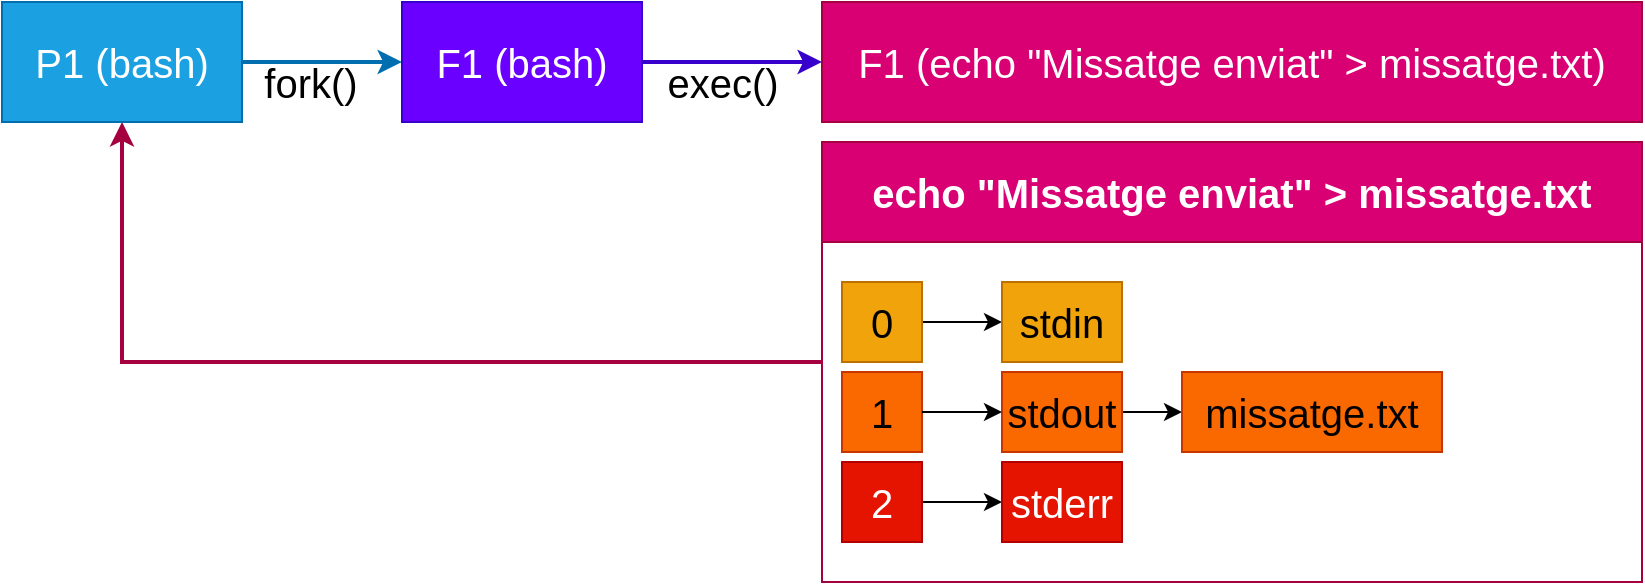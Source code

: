 <mxfile version="22.0.0" type="device" pages="4">
  <diagram name="creació-proc" id="k0R_yvHEF74L6zG_ceG2">
    <mxGraphModel dx="1023" dy="686" grid="1" gridSize="10" guides="1" tooltips="1" connect="1" arrows="1" fold="1" page="1" pageScale="1" pageWidth="827" pageHeight="1169" math="0" shadow="0">
      <root>
        <mxCell id="0" />
        <mxCell id="1" parent="0" />
        <mxCell id="oJE27kPwLegx4vD5GHp2-23" style="edgeStyle=orthogonalEdgeStyle;rounded=0;orthogonalLoop=1;jettySize=auto;html=1;entryX=0.5;entryY=1;entryDx=0;entryDy=0;fontSize=20;fillColor=#d80073;strokeColor=#A50040;strokeWidth=2;" edge="1" parent="1" source="oJE27kPwLegx4vD5GHp2-1" target="oJE27kPwLegx4vD5GHp2-16">
          <mxGeometry relative="1" as="geometry" />
        </mxCell>
        <mxCell id="oJE27kPwLegx4vD5GHp2-1" value="echo &quot;Missatge enviat&quot; &amp;gt; missatge.txt" style="swimlane;whiteSpace=wrap;html=1;fillColor=#d80073;fontColor=#ffffff;strokeColor=#A50040;fontSize=20;startSize=50;" vertex="1" parent="1">
          <mxGeometry x="490" y="110" width="410" height="220" as="geometry" />
        </mxCell>
        <mxCell id="oJE27kPwLegx4vD5GHp2-10" value="" style="edgeStyle=orthogonalEdgeStyle;rounded=0;orthogonalLoop=1;jettySize=auto;html=1;fontSize=20;" edge="1" parent="oJE27kPwLegx4vD5GHp2-1" source="oJE27kPwLegx4vD5GHp2-2" target="oJE27kPwLegx4vD5GHp2-9">
          <mxGeometry relative="1" as="geometry" />
        </mxCell>
        <mxCell id="oJE27kPwLegx4vD5GHp2-2" value="0" style="rounded=0;whiteSpace=wrap;html=1;fillColor=#f0a30a;fontColor=#000000;strokeColor=#BD7000;fontSize=20;" vertex="1" parent="oJE27kPwLegx4vD5GHp2-1">
          <mxGeometry x="10" y="70" width="40" height="40" as="geometry" />
        </mxCell>
        <mxCell id="oJE27kPwLegx4vD5GHp2-3" value="1" style="rounded=0;whiteSpace=wrap;html=1;fillColor=#fa6800;fontColor=#000000;strokeColor=#C73500;fontSize=20;" vertex="1" parent="oJE27kPwLegx4vD5GHp2-1">
          <mxGeometry x="10" y="115" width="40" height="40" as="geometry" />
        </mxCell>
        <mxCell id="oJE27kPwLegx4vD5GHp2-12" value="" style="edgeStyle=orthogonalEdgeStyle;rounded=0;orthogonalLoop=1;jettySize=auto;html=1;fontSize=20;" edge="1" parent="oJE27kPwLegx4vD5GHp2-1" source="oJE27kPwLegx4vD5GHp2-4" target="oJE27kPwLegx4vD5GHp2-11">
          <mxGeometry relative="1" as="geometry" />
        </mxCell>
        <mxCell id="oJE27kPwLegx4vD5GHp2-4" value="2" style="rounded=0;whiteSpace=wrap;html=1;fillColor=#e51400;fontColor=#ffffff;strokeColor=#B20000;fontSize=20;" vertex="1" parent="oJE27kPwLegx4vD5GHp2-1">
          <mxGeometry x="10" y="160" width="40" height="40" as="geometry" />
        </mxCell>
        <mxCell id="oJE27kPwLegx4vD5GHp2-9" value="stdin" style="rounded=0;whiteSpace=wrap;html=1;fillColor=#f0a30a;fontColor=#000000;strokeColor=#BD7000;fontSize=20;" vertex="1" parent="oJE27kPwLegx4vD5GHp2-1">
          <mxGeometry x="90" y="70" width="60" height="40" as="geometry" />
        </mxCell>
        <mxCell id="oJE27kPwLegx4vD5GHp2-11" value="stderr" style="rounded=0;whiteSpace=wrap;html=1;fillColor=#e51400;fontColor=#ffffff;strokeColor=#B20000;fontSize=20;" vertex="1" parent="oJE27kPwLegx4vD5GHp2-1">
          <mxGeometry x="90" y="160" width="60" height="40" as="geometry" />
        </mxCell>
        <mxCell id="oJE27kPwLegx4vD5GHp2-25" style="edgeStyle=orthogonalEdgeStyle;rounded=0;orthogonalLoop=1;jettySize=auto;html=1;entryX=0;entryY=0.5;entryDx=0;entryDy=0;" edge="1" parent="oJE27kPwLegx4vD5GHp2-1" source="oJE27kPwLegx4vD5GHp2-13" target="oJE27kPwLegx4vD5GHp2-15">
          <mxGeometry relative="1" as="geometry" />
        </mxCell>
        <mxCell id="oJE27kPwLegx4vD5GHp2-13" value="stdout" style="rounded=0;whiteSpace=wrap;html=1;fillColor=#fa6800;fontColor=#000000;strokeColor=#C73500;fontSize=20;" vertex="1" parent="oJE27kPwLegx4vD5GHp2-1">
          <mxGeometry x="90" y="115" width="60" height="40" as="geometry" />
        </mxCell>
        <mxCell id="oJE27kPwLegx4vD5GHp2-14" value="" style="edgeStyle=orthogonalEdgeStyle;rounded=0;orthogonalLoop=1;jettySize=auto;html=1;fontSize=20;" edge="1" parent="oJE27kPwLegx4vD5GHp2-1" source="oJE27kPwLegx4vD5GHp2-3" target="oJE27kPwLegx4vD5GHp2-13">
          <mxGeometry relative="1" as="geometry">
            <mxPoint x="160" y="195" as="sourcePoint" />
            <mxPoint x="280" y="195" as="targetPoint" />
          </mxGeometry>
        </mxCell>
        <mxCell id="oJE27kPwLegx4vD5GHp2-15" value="missatge.txt" style="rounded=0;whiteSpace=wrap;html=1;fillColor=#fa6800;fontColor=#000000;strokeColor=#C73500;fontSize=20;" vertex="1" parent="oJE27kPwLegx4vD5GHp2-1">
          <mxGeometry x="180" y="115" width="130" height="40" as="geometry" />
        </mxCell>
        <mxCell id="oJE27kPwLegx4vD5GHp2-18" value="" style="edgeStyle=orthogonalEdgeStyle;rounded=0;orthogonalLoop=1;jettySize=auto;html=1;fontSize=20;fillColor=#1ba1e2;strokeColor=#006EAF;strokeWidth=2;" edge="1" parent="1" source="oJE27kPwLegx4vD5GHp2-16" target="oJE27kPwLegx4vD5GHp2-17">
          <mxGeometry relative="1" as="geometry" />
        </mxCell>
        <mxCell id="oJE27kPwLegx4vD5GHp2-19" value="fork()" style="edgeLabel;html=1;align=center;verticalAlign=middle;resizable=0;points=[];fontSize=20;labelBackgroundColor=none;" vertex="1" connectable="0" parent="oJE27kPwLegx4vD5GHp2-18">
          <mxGeometry x="0.025" y="-1" relative="1" as="geometry">
            <mxPoint x="-7" y="9" as="offset" />
          </mxGeometry>
        </mxCell>
        <mxCell id="oJE27kPwLegx4vD5GHp2-16" value="P1 (bash)" style="rounded=0;whiteSpace=wrap;html=1;fillColor=#1ba1e2;fontColor=#ffffff;strokeColor=#006EAF;fontSize=20;" vertex="1" parent="1">
          <mxGeometry x="80" y="40" width="120" height="60" as="geometry" />
        </mxCell>
        <mxCell id="oJE27kPwLegx4vD5GHp2-21" value="" style="edgeStyle=orthogonalEdgeStyle;rounded=0;orthogonalLoop=1;jettySize=auto;html=1;fontSize=20;fillColor=#6a00ff;strokeColor=#3700CC;strokeWidth=2;" edge="1" parent="1" source="oJE27kPwLegx4vD5GHp2-17" target="oJE27kPwLegx4vD5GHp2-20">
          <mxGeometry relative="1" as="geometry" />
        </mxCell>
        <mxCell id="oJE27kPwLegx4vD5GHp2-22" value="exec()" style="edgeLabel;html=1;align=center;verticalAlign=middle;resizable=0;points=[];fontSize=20;labelBackgroundColor=none;" vertex="1" connectable="0" parent="oJE27kPwLegx4vD5GHp2-21">
          <mxGeometry x="-0.556" y="-1" relative="1" as="geometry">
            <mxPoint x="20" y="9" as="offset" />
          </mxGeometry>
        </mxCell>
        <mxCell id="oJE27kPwLegx4vD5GHp2-17" value="F1 (bash)" style="rounded=0;whiteSpace=wrap;html=1;fillColor=#6a00ff;fontColor=#ffffff;strokeColor=#3700CC;fontSize=20;" vertex="1" parent="1">
          <mxGeometry x="280" y="40" width="120" height="60" as="geometry" />
        </mxCell>
        <mxCell id="oJE27kPwLegx4vD5GHp2-20" value="F1 (echo &quot;Missatge enviat&quot; &amp;gt; missatge.txt)" style="rounded=0;whiteSpace=wrap;html=1;fillColor=#d80073;fontColor=#ffffff;strokeColor=#A50040;fontSize=20;" vertex="1" parent="1">
          <mxGeometry x="490" y="40" width="410" height="60" as="geometry" />
        </mxCell>
      </root>
    </mxGraphModel>
  </diagram>
  <diagram id="l5gH-K6MxOTy9x9BDcUS" name="Pàgina-3">
    <mxGraphModel dx="1023" dy="686" grid="1" gridSize="10" guides="1" tooltips="1" connect="1" arrows="1" fold="1" page="1" pageScale="1" pageWidth="827" pageHeight="1169" math="0" shadow="0">
      <root>
        <mxCell id="0" />
        <mxCell id="1" parent="0" />
        <mxCell id="UDNQFCiaKqizuYdY2kPn-1" value="" style="rounded=0;whiteSpace=wrap;html=1;" vertex="1" parent="1">
          <mxGeometry x="350" y="350" width="120" height="60" as="geometry" />
        </mxCell>
      </root>
    </mxGraphModel>
  </diagram>
  <diagram id="94JNFfBzxlAEuFtgnuxA" name="com-pipe">
    <mxGraphModel dx="1023" dy="1855" grid="1" gridSize="10" guides="1" tooltips="1" connect="1" arrows="1" fold="1" page="1" pageScale="1" pageWidth="827" pageHeight="1169" math="0" shadow="0">
      <root>
        <mxCell id="0" />
        <mxCell id="1" parent="0" />
        <mxCell id="fWvgmlF0TSG233-o10fX-2" value="grep &quot;e&quot;" style="swimlane;whiteSpace=wrap;html=1;fillColor=#d80073;fontColor=#ffffff;strokeColor=#A50040;fontSize=20;startSize=50;" vertex="1" parent="1">
          <mxGeometry x="480" y="220" width="200" height="220" as="geometry" />
        </mxCell>
        <mxCell id="fWvgmlF0TSG233-o10fX-3" value="" style="edgeStyle=orthogonalEdgeStyle;rounded=0;orthogonalLoop=1;jettySize=auto;html=1;fontSize=20;" edge="1" parent="fWvgmlF0TSG233-o10fX-2" source="fWvgmlF0TSG233-o10fX-4" target="fWvgmlF0TSG233-o10fX-8">
          <mxGeometry relative="1" as="geometry" />
        </mxCell>
        <mxCell id="fWvgmlF0TSG233-o10fX-4" value="0" style="rounded=0;whiteSpace=wrap;html=1;fillColor=#f0a30a;fontColor=#000000;strokeColor=#BD7000;fontSize=20;" vertex="1" parent="fWvgmlF0TSG233-o10fX-2">
          <mxGeometry x="10" y="70" width="40" height="40" as="geometry" />
        </mxCell>
        <mxCell id="fWvgmlF0TSG233-o10fX-5" value="1" style="rounded=0;whiteSpace=wrap;html=1;fillColor=#fa6800;fontColor=#000000;strokeColor=#C73500;fontSize=20;" vertex="1" parent="fWvgmlF0TSG233-o10fX-2">
          <mxGeometry x="10" y="115" width="40" height="40" as="geometry" />
        </mxCell>
        <mxCell id="fWvgmlF0TSG233-o10fX-6" value="" style="edgeStyle=orthogonalEdgeStyle;rounded=0;orthogonalLoop=1;jettySize=auto;html=1;fontSize=20;" edge="1" parent="fWvgmlF0TSG233-o10fX-2" source="fWvgmlF0TSG233-o10fX-7" target="fWvgmlF0TSG233-o10fX-9">
          <mxGeometry relative="1" as="geometry" />
        </mxCell>
        <mxCell id="fWvgmlF0TSG233-o10fX-7" value="2" style="rounded=0;whiteSpace=wrap;html=1;fillColor=#e51400;fontColor=#ffffff;strokeColor=#B20000;fontSize=20;" vertex="1" parent="fWvgmlF0TSG233-o10fX-2">
          <mxGeometry x="10" y="160" width="40" height="40" as="geometry" />
        </mxCell>
        <mxCell id="fWvgmlF0TSG233-o10fX-8" value="stdin" style="rounded=0;whiteSpace=wrap;html=1;fillColor=#f0a30a;fontColor=#000000;strokeColor=#BD7000;fontSize=20;" vertex="1" parent="fWvgmlF0TSG233-o10fX-2">
          <mxGeometry x="90" y="70" width="60" height="40" as="geometry" />
        </mxCell>
        <mxCell id="fWvgmlF0TSG233-o10fX-9" value="stderr" style="rounded=0;whiteSpace=wrap;html=1;fillColor=#e51400;fontColor=#ffffff;strokeColor=#B20000;fontSize=20;" vertex="1" parent="fWvgmlF0TSG233-o10fX-2">
          <mxGeometry x="90" y="160" width="60" height="40" as="geometry" />
        </mxCell>
        <mxCell id="fWvgmlF0TSG233-o10fX-11" value="stdout" style="rounded=0;whiteSpace=wrap;html=1;fillColor=#fa6800;fontColor=#000000;strokeColor=#C73500;fontSize=20;" vertex="1" parent="fWvgmlF0TSG233-o10fX-2">
          <mxGeometry x="90" y="115" width="60" height="40" as="geometry" />
        </mxCell>
        <mxCell id="fWvgmlF0TSG233-o10fX-12" value="" style="edgeStyle=orthogonalEdgeStyle;rounded=0;orthogonalLoop=1;jettySize=auto;html=1;fontSize=20;" edge="1" parent="fWvgmlF0TSG233-o10fX-2" source="fWvgmlF0TSG233-o10fX-5" target="fWvgmlF0TSG233-o10fX-11">
          <mxGeometry relative="1" as="geometry">
            <mxPoint x="160" y="195" as="sourcePoint" />
            <mxPoint x="280" y="195" as="targetPoint" />
          </mxGeometry>
        </mxCell>
        <mxCell id="fWvgmlF0TSG233-o10fX-14" value="" style="edgeStyle=orthogonalEdgeStyle;rounded=0;orthogonalLoop=1;jettySize=auto;html=1;fontSize=20;fillColor=#1ba1e2;strokeColor=#006EAF;" edge="1" parent="1" source="fWvgmlF0TSG233-o10fX-16" target="fWvgmlF0TSG233-o10fX-19">
          <mxGeometry relative="1" as="geometry">
            <Array as="points">
              <mxPoint x="140" y="125" />
              <mxPoint x="150" y="125" />
              <mxPoint x="150" y="180" />
            </Array>
          </mxGeometry>
        </mxCell>
        <mxCell id="fWvgmlF0TSG233-o10fX-15" value="fork" style="edgeLabel;html=1;align=center;verticalAlign=middle;resizable=0;points=[];fontSize=20;labelBackgroundColor=none;" vertex="1" connectable="0" parent="fWvgmlF0TSG233-o10fX-14">
          <mxGeometry x="0.025" y="-1" relative="1" as="geometry">
            <mxPoint x="-37" y="9" as="offset" />
          </mxGeometry>
        </mxCell>
        <mxCell id="fWvgmlF0TSG233-o10fX-40" style="edgeStyle=orthogonalEdgeStyle;rounded=0;orthogonalLoop=1;jettySize=auto;html=1;entryX=0;entryY=0.5;entryDx=0;entryDy=0;fillColor=#1ba1e2;strokeColor=#006EAF;" edge="1" parent="1" source="fWvgmlF0TSG233-o10fX-16" target="fWvgmlF0TSG233-o10fX-39">
          <mxGeometry relative="1" as="geometry" />
        </mxCell>
        <mxCell id="fWvgmlF0TSG233-o10fX-16" value="P1 (bash)" style="rounded=0;whiteSpace=wrap;html=1;fillColor=#1ba1e2;fontColor=#ffffff;strokeColor=#006EAF;fontSize=20;" vertex="1" parent="1">
          <mxGeometry x="80" y="40" width="120" height="60" as="geometry" />
        </mxCell>
        <mxCell id="fWvgmlF0TSG233-o10fX-17" value="" style="edgeStyle=orthogonalEdgeStyle;rounded=0;orthogonalLoop=1;jettySize=auto;html=1;fontSize=20;fillColor=#6a00ff;strokeColor=#3700CC;entryX=0;entryY=0.5;entryDx=0;entryDy=0;" edge="1" parent="1" source="fWvgmlF0TSG233-o10fX-19" target="fWvgmlF0TSG233-o10fX-20">
          <mxGeometry relative="1" as="geometry">
            <Array as="points">
              <mxPoint x="240" y="90" />
            </Array>
          </mxGeometry>
        </mxCell>
        <mxCell id="fWvgmlF0TSG233-o10fX-18" value="exec" style="edgeLabel;html=1;align=center;verticalAlign=middle;resizable=0;points=[];fontSize=20;rotation=-90;labelBackgroundColor=none;" vertex="1" connectable="0" parent="fWvgmlF0TSG233-o10fX-17">
          <mxGeometry x="-0.556" y="-1" relative="1" as="geometry">
            <mxPoint x="-21" y="-9" as="offset" />
          </mxGeometry>
        </mxCell>
        <mxCell id="fWvgmlF0TSG233-o10fX-19" value="F1 (bash)" style="rounded=0;whiteSpace=wrap;html=1;fillColor=#6a00ff;fontColor=#ffffff;strokeColor=#3700CC;fontSize=20;" vertex="1" parent="1">
          <mxGeometry x="160" y="150" width="120" height="60" as="geometry" />
        </mxCell>
        <mxCell id="fWvgmlF0TSG233-o10fX-46" style="edgeStyle=orthogonalEdgeStyle;rounded=0;orthogonalLoop=1;jettySize=auto;html=1;entryX=0.5;entryY=0;entryDx=0;entryDy=0;" edge="1" parent="1" source="fWvgmlF0TSG233-o10fX-20" target="fWvgmlF0TSG233-o10fX-16">
          <mxGeometry relative="1" as="geometry">
            <Array as="points">
              <mxPoint x="365" y="20" />
              <mxPoint x="140" y="20" />
            </Array>
          </mxGeometry>
        </mxCell>
        <mxCell id="fWvgmlF0TSG233-o10fX-20" value="F1 (cat missatge.txt)" style="rounded=0;whiteSpace=wrap;html=1;fillColor=#d80073;fontColor=#ffffff;strokeColor=#A50040;fontSize=20;" vertex="1" parent="1">
          <mxGeometry x="250" y="60" width="230" height="60" as="geometry" />
        </mxCell>
        <mxCell id="fWvgmlF0TSG233-o10fX-45" style="edgeStyle=orthogonalEdgeStyle;rounded=0;orthogonalLoop=1;jettySize=auto;html=1;entryX=0;entryY=0.5;entryDx=0;entryDy=0;" edge="1" parent="1" source="fWvgmlF0TSG233-o10fX-21" target="fWvgmlF0TSG233-o10fX-16">
          <mxGeometry relative="1" as="geometry">
            <Array as="points">
              <mxPoint x="365" y="400" />
              <mxPoint x="60" y="400" />
              <mxPoint x="60" y="70" />
            </Array>
          </mxGeometry>
        </mxCell>
        <mxCell id="fWvgmlF0TSG233-o10fX-21" value="F2 (grep &quot;e&quot;)" style="rounded=0;whiteSpace=wrap;html=1;fillColor=#d80073;fontColor=#ffffff;strokeColor=#A50040;fontSize=20;" vertex="1" parent="1">
          <mxGeometry x="250" y="300" width="230" height="60" as="geometry" />
        </mxCell>
        <mxCell id="fWvgmlF0TSG233-o10fX-24" value="cat missatge.txt" style="swimlane;whiteSpace=wrap;html=1;fillColor=#d80073;fontColor=#ffffff;strokeColor=#A50040;fontSize=20;startSize=50;" vertex="1" parent="1">
          <mxGeometry x="480" y="-10" width="200" height="220" as="geometry" />
        </mxCell>
        <mxCell id="fWvgmlF0TSG233-o10fX-25" value="" style="edgeStyle=orthogonalEdgeStyle;rounded=0;orthogonalLoop=1;jettySize=auto;html=1;fontSize=20;" edge="1" parent="fWvgmlF0TSG233-o10fX-24" source="fWvgmlF0TSG233-o10fX-26" target="fWvgmlF0TSG233-o10fX-30">
          <mxGeometry relative="1" as="geometry" />
        </mxCell>
        <mxCell id="fWvgmlF0TSG233-o10fX-26" value="0" style="rounded=0;whiteSpace=wrap;html=1;fillColor=#f0a30a;fontColor=#000000;strokeColor=#BD7000;fontSize=20;" vertex="1" parent="fWvgmlF0TSG233-o10fX-24">
          <mxGeometry x="10" y="70" width="40" height="40" as="geometry" />
        </mxCell>
        <mxCell id="fWvgmlF0TSG233-o10fX-27" value="1" style="rounded=0;whiteSpace=wrap;html=1;fillColor=#fa6800;fontColor=#000000;strokeColor=#C73500;fontSize=20;" vertex="1" parent="fWvgmlF0TSG233-o10fX-24">
          <mxGeometry x="10" y="115" width="40" height="40" as="geometry" />
        </mxCell>
        <mxCell id="fWvgmlF0TSG233-o10fX-28" value="" style="edgeStyle=orthogonalEdgeStyle;rounded=0;orthogonalLoop=1;jettySize=auto;html=1;fontSize=20;" edge="1" parent="fWvgmlF0TSG233-o10fX-24" source="fWvgmlF0TSG233-o10fX-29" target="fWvgmlF0TSG233-o10fX-31">
          <mxGeometry relative="1" as="geometry" />
        </mxCell>
        <mxCell id="fWvgmlF0TSG233-o10fX-29" value="2" style="rounded=0;whiteSpace=wrap;html=1;fillColor=#e51400;fontColor=#ffffff;strokeColor=#B20000;fontSize=20;" vertex="1" parent="fWvgmlF0TSG233-o10fX-24">
          <mxGeometry x="10" y="160" width="40" height="40" as="geometry" />
        </mxCell>
        <mxCell id="fWvgmlF0TSG233-o10fX-30" value="stdin" style="rounded=0;whiteSpace=wrap;html=1;fillColor=#f0a30a;fontColor=#000000;strokeColor=#BD7000;fontSize=20;" vertex="1" parent="fWvgmlF0TSG233-o10fX-24">
          <mxGeometry x="90" y="70" width="60" height="40" as="geometry" />
        </mxCell>
        <mxCell id="fWvgmlF0TSG233-o10fX-31" value="stderr" style="rounded=0;whiteSpace=wrap;html=1;fillColor=#e51400;fontColor=#ffffff;strokeColor=#B20000;fontSize=20;" vertex="1" parent="fWvgmlF0TSG233-o10fX-24">
          <mxGeometry x="90" y="160" width="60" height="40" as="geometry" />
        </mxCell>
        <mxCell id="fWvgmlF0TSG233-o10fX-32" value="stdout" style="rounded=0;whiteSpace=wrap;html=1;fillColor=#fa6800;fontColor=#000000;strokeColor=#C73500;fontSize=20;" vertex="1" parent="fWvgmlF0TSG233-o10fX-24">
          <mxGeometry x="90" y="115" width="60" height="40" as="geometry" />
        </mxCell>
        <mxCell id="fWvgmlF0TSG233-o10fX-33" value="" style="edgeStyle=orthogonalEdgeStyle;rounded=0;orthogonalLoop=1;jettySize=auto;html=1;fontSize=20;" edge="1" parent="fWvgmlF0TSG233-o10fX-24" source="fWvgmlF0TSG233-o10fX-27" target="fWvgmlF0TSG233-o10fX-32">
          <mxGeometry relative="1" as="geometry">
            <mxPoint x="160" y="195" as="sourcePoint" />
            <mxPoint x="280" y="195" as="targetPoint" />
          </mxGeometry>
        </mxCell>
        <mxCell id="fWvgmlF0TSG233-o10fX-38" value="exit" style="edgeLabel;html=1;align=center;verticalAlign=middle;resizable=0;points=[];fontSize=20;rotation=-90;labelBorderColor=none;labelBackgroundColor=none;" vertex="1" connectable="0" parent="1">
          <mxGeometry x="50" y="350" as="geometry">
            <mxPoint x="-29" y="29" as="offset" />
          </mxGeometry>
        </mxCell>
        <mxCell id="fWvgmlF0TSG233-o10fX-43" style="edgeStyle=orthogonalEdgeStyle;rounded=0;orthogonalLoop=1;jettySize=auto;html=1;entryX=0;entryY=0.5;entryDx=0;entryDy=0;" edge="1" parent="1" source="fWvgmlF0TSG233-o10fX-39" target="fWvgmlF0TSG233-o10fX-21">
          <mxGeometry relative="1" as="geometry" />
        </mxCell>
        <mxCell id="fWvgmlF0TSG233-o10fX-39" value="F2 (bash)" style="rounded=0;whiteSpace=wrap;html=1;fillColor=#6a00ff;fontColor=#ffffff;strokeColor=#3700CC;fontSize=20;" vertex="1" parent="1">
          <mxGeometry x="160" y="230" width="120" height="60" as="geometry" />
        </mxCell>
        <mxCell id="fWvgmlF0TSG233-o10fX-41" value="fork" style="edgeLabel;html=1;align=center;verticalAlign=middle;resizable=0;points=[];fontSize=20;labelBackgroundColor=none;" vertex="1" connectable="0" parent="1">
          <mxGeometry x="120" y="160" as="geometry">
            <mxPoint x="-7" y="98" as="offset" />
          </mxGeometry>
        </mxCell>
        <mxCell id="fWvgmlF0TSG233-o10fX-44" value="exec" style="edgeLabel;html=1;align=center;verticalAlign=middle;resizable=0;points=[];fontSize=20;rotation=-90;labelBackgroundColor=none;" vertex="1" connectable="0" parent="1">
          <mxGeometry x="230" y="120" as="geometry">
            <mxPoint x="-201" y="-31.0" as="offset" />
          </mxGeometry>
        </mxCell>
        <mxCell id="fWvgmlF0TSG233-o10fX-47" value="exit" style="edgeLabel;html=1;align=center;verticalAlign=middle;resizable=0;points=[];fontSize=20;rotation=-90;labelBackgroundColor=none;" vertex="1" connectable="0" parent="1">
          <mxGeometry x="350" y="10" as="geometry">
            <mxPoint x="-29" y="29" as="offset" />
          </mxGeometry>
        </mxCell>
        <mxCell id="The0gZxzTPmpNLDQmoRE-2" style="edgeStyle=orthogonalEdgeStyle;rounded=0;orthogonalLoop=1;jettySize=auto;html=1;entryX=1;entryY=0.5;entryDx=0;entryDy=0;fillColor=#e51400;strokeColor=#B20000;strokeWidth=2;" edge="1" parent="1" source="fWvgmlF0TSG233-o10fX-32" target="fWvgmlF0TSG233-o10fX-8">
          <mxGeometry relative="1" as="geometry">
            <Array as="points">
              <mxPoint x="720" y="125" />
              <mxPoint x="720" y="310" />
            </Array>
          </mxGeometry>
        </mxCell>
        <mxCell id="The0gZxzTPmpNLDQmoRE-3" value="missatge.txt" style="rounded=0;whiteSpace=wrap;html=1;fillColor=#6a00ff;fontColor=#ffffff;strokeColor=#3700CC;fontSize=20;" vertex="1" parent="1">
          <mxGeometry x="690" y="60" width="110" height="40" as="geometry" />
        </mxCell>
        <mxCell id="The0gZxzTPmpNLDQmoRE-5" style="edgeStyle=orthogonalEdgeStyle;rounded=0;orthogonalLoop=1;jettySize=auto;html=1;" edge="1" parent="1" source="fWvgmlF0TSG233-o10fX-30" target="The0gZxzTPmpNLDQmoRE-3">
          <mxGeometry relative="1" as="geometry" />
        </mxCell>
      </root>
    </mxGraphModel>
  </diagram>
  <diagram id="Mlc7D7AVQ-gXs6t8iNLs" name="pipe">
    <mxGraphModel dx="1023" dy="686" grid="1" gridSize="10" guides="1" tooltips="1" connect="1" arrows="1" fold="1" page="1" pageScale="1" pageWidth="827" pageHeight="1169" math="0" shadow="0">
      <root>
        <mxCell id="0" />
        <mxCell id="1" parent="0" />
        <mxCell id="FQV7t8C22qRw2TRaDd85-1" value="" style="rounded=0;whiteSpace=wrap;html=1;fontSize=20;fillColor=#6a00ff;fontColor=#ffffff;strokeColor=#3700CC;" vertex="1" parent="1">
          <mxGeometry x="30" y="30" width="410" height="210" as="geometry" />
        </mxCell>
        <mxCell id="FQV7t8C22qRw2TRaDd85-2" value="Espai d&#39;Usuari" style="text;html=1;strokeColor=none;fillColor=none;align=center;verticalAlign=middle;whiteSpace=wrap;rounded=0;fontSize=20;" vertex="1" parent="1">
          <mxGeometry x="160" y="50" width="170" height="30" as="geometry" />
        </mxCell>
        <mxCell id="FQV7t8C22qRw2TRaDd85-5" value="" style="edgeStyle=orthogonalEdgeStyle;rounded=0;orthogonalLoop=1;jettySize=auto;html=1;fontSize=20;strokeWidth=2;" edge="1" parent="1" source="FQV7t8C22qRw2TRaDd85-3" target="FQV7t8C22qRw2TRaDd85-4">
          <mxGeometry relative="1" as="geometry" />
        </mxCell>
        <mxCell id="FQV7t8C22qRw2TRaDd85-3" value="Procés Pare&lt;br style=&quot;font-size: 20px;&quot;&gt;&lt;br style=&quot;font-size: 20px;&quot;&gt;ESCRIPTOR&lt;br style=&quot;font-size: 20px;&quot;&gt;fd[1]" style="rounded=0;whiteSpace=wrap;html=1;fillColor=#1ba1e2;fontColor=#ffffff;strokeColor=#006EAF;fontSize=20;" vertex="1" parent="1">
          <mxGeometry x="50" y="100" width="160" height="110" as="geometry" />
        </mxCell>
        <mxCell id="FQV7t8C22qRw2TRaDd85-4" value="Procés Fill&lt;br style=&quot;font-size: 20px;&quot;&gt;&lt;br style=&quot;font-size: 20px;&quot;&gt;LECTOR&lt;br style=&quot;font-size: 20px;&quot;&gt;fd[0]" style="rounded=0;whiteSpace=wrap;html=1;fillColor=#d80073;fontColor=#ffffff;strokeColor=#A50040;fontSize=20;" vertex="1" parent="1">
          <mxGeometry x="290" y="100" width="136" height="110" as="geometry" />
        </mxCell>
        <mxCell id="FQV7t8C22qRw2TRaDd85-7" value="" style="rounded=0;whiteSpace=wrap;html=1;fontSize=20;fillColor=#fa6800;fontColor=#000000;strokeColor=#C73500;" vertex="1" parent="1">
          <mxGeometry x="30" y="250" width="410" height="100" as="geometry" />
        </mxCell>
        <mxCell id="FQV7t8C22qRw2TRaDd85-8" value="Espai del Kernel" style="text;html=1;strokeColor=none;fillColor=none;align=center;verticalAlign=middle;whiteSpace=wrap;rounded=0;fontSize=20;" vertex="1" parent="1">
          <mxGeometry x="150" y="320" width="170" height="30" as="geometry" />
        </mxCell>
        <mxCell id="FQV7t8C22qRw2TRaDd85-18" style="edgeStyle=orthogonalEdgeStyle;rounded=0;orthogonalLoop=1;jettySize=auto;html=1;exitX=0.5;exitY=0;exitDx=0;exitDy=0;exitPerimeter=0;fontSize=20;strokeWidth=2;" edge="1" parent="1" source="FQV7t8C22qRw2TRaDd85-6" target="FQV7t8C22qRw2TRaDd85-4">
          <mxGeometry relative="1" as="geometry">
            <Array as="points">
              <mxPoint x="410" y="290" />
              <mxPoint x="410" y="230" />
              <mxPoint x="370" y="230" />
            </Array>
          </mxGeometry>
        </mxCell>
        <mxCell id="FQV7t8C22qRw2TRaDd85-6" value="" style="shape=cylinder3;whiteSpace=wrap;html=1;boundedLbl=1;backgroundOutline=1;size=15;rotation=90;fillColor=#008a00;fontColor=#ffffff;strokeColor=#005700;fontSize=20;" vertex="1" parent="1">
          <mxGeometry x="202.5" y="162.5" width="60" height="255" as="geometry" />
        </mxCell>
        <mxCell id="FQV7t8C22qRw2TRaDd85-9" value="" style="rounded=0;whiteSpace=wrap;html=1;fillColor=#60a917;fontColor=#ffffff;strokeColor=#2D7600;fontSize=20;" vertex="1" parent="1">
          <mxGeometry x="120" y="260" width="20" height="60" as="geometry" />
        </mxCell>
        <mxCell id="FQV7t8C22qRw2TRaDd85-10" value="" style="rounded=0;whiteSpace=wrap;html=1;fillColor=#60a917;fontColor=#ffffff;strokeColor=#2D7600;fontSize=20;" vertex="1" parent="1">
          <mxGeometry x="140" y="260" width="20" height="60" as="geometry" />
        </mxCell>
        <mxCell id="FQV7t8C22qRw2TRaDd85-11" value="" style="rounded=0;whiteSpace=wrap;html=1;fillColor=#60a917;fontColor=#ffffff;strokeColor=#2D7600;fontSize=20;" vertex="1" parent="1">
          <mxGeometry x="160" y="260" width="20" height="60" as="geometry" />
        </mxCell>
        <mxCell id="FQV7t8C22qRw2TRaDd85-12" value="" style="rounded=0;whiteSpace=wrap;html=1;fillColor=#60a917;fontColor=#ffffff;strokeColor=#2D7600;fontSize=20;" vertex="1" parent="1">
          <mxGeometry x="180" y="260" width="20" height="60" as="geometry" />
        </mxCell>
        <mxCell id="FQV7t8C22qRw2TRaDd85-13" value="" style="rounded=0;whiteSpace=wrap;html=1;fillColor=#60a917;fontColor=#ffffff;strokeColor=#2D7600;fontSize=20;" vertex="1" parent="1">
          <mxGeometry x="310" y="260" width="20" height="60" as="geometry" />
        </mxCell>
        <mxCell id="FQV7t8C22qRw2TRaDd85-14" value="" style="rounded=0;whiteSpace=wrap;html=1;fillColor=#60a917;fontColor=#ffffff;strokeColor=#2D7600;fontSize=20;" vertex="1" parent="1">
          <mxGeometry x="290" y="260" width="20" height="60" as="geometry" />
        </mxCell>
        <mxCell id="FQV7t8C22qRw2TRaDd85-15" value="" style="rounded=0;whiteSpace=wrap;html=1;fillColor=#60a917;fontColor=#ffffff;strokeColor=#2D7600;fontSize=20;" vertex="1" parent="1">
          <mxGeometry x="270" y="260" width="20" height="60" as="geometry" />
        </mxCell>
        <mxCell id="FQV7t8C22qRw2TRaDd85-16" value="Cua de Caràcters" style="text;html=1;strokeColor=none;fillColor=none;align=center;verticalAlign=middle;whiteSpace=wrap;rounded=0;fontSize=20;" vertex="1" parent="1">
          <mxGeometry x="195" y="265" width="80" height="50" as="geometry" />
        </mxCell>
        <mxCell id="FQV7t8C22qRw2TRaDd85-17" style="edgeStyle=orthogonalEdgeStyle;rounded=0;orthogonalLoop=1;jettySize=auto;html=1;entryX=0.5;entryY=1;entryDx=0;entryDy=0;entryPerimeter=0;fontSize=20;strokeWidth=2;" edge="1" parent="1" source="FQV7t8C22qRw2TRaDd85-3" target="FQV7t8C22qRw2TRaDd85-6">
          <mxGeometry relative="1" as="geometry" />
        </mxCell>
      </root>
    </mxGraphModel>
  </diagram>
</mxfile>
